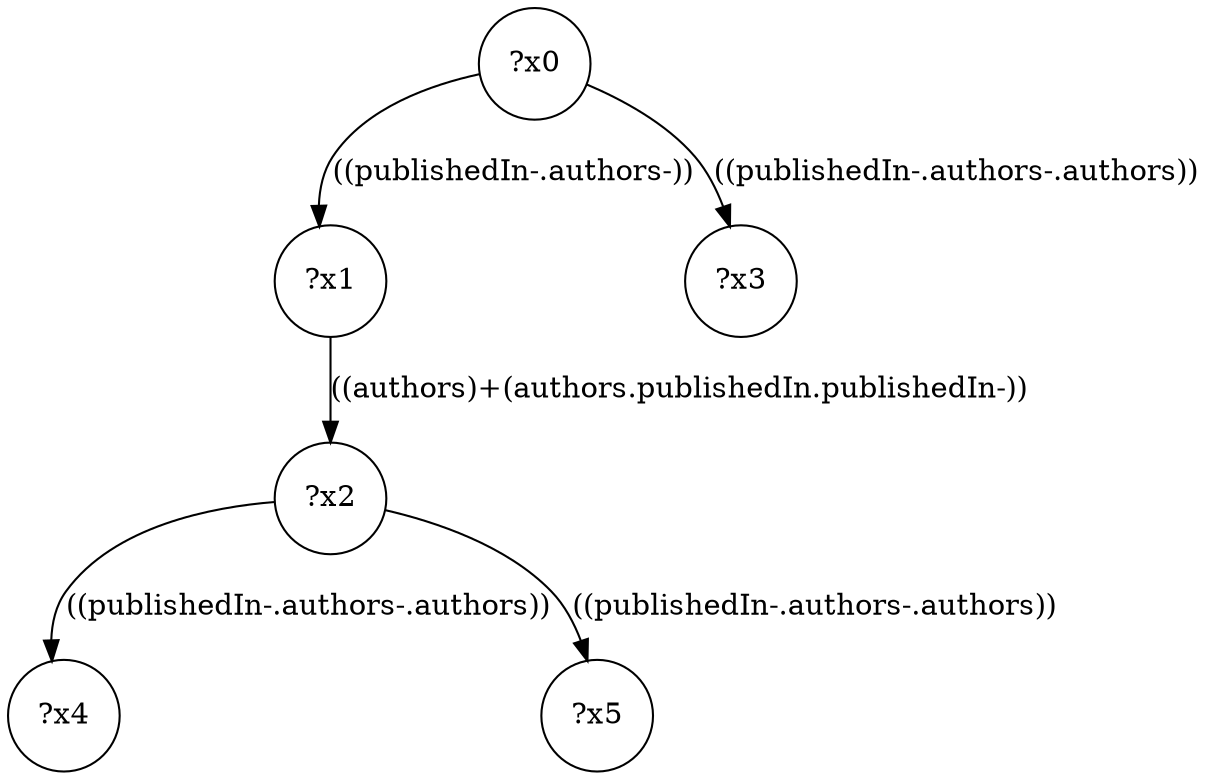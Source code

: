 digraph g {
	x0 [shape=circle, label="?x0"];
	x1 [shape=circle, label="?x1"];
	x0 -> x1 [label="((publishedIn-.authors-))"];
	x2 [shape=circle, label="?x2"];
	x1 -> x2 [label="((authors)+(authors.publishedIn.publishedIn-))"];
	x3 [shape=circle, label="?x3"];
	x0 -> x3 [label="((publishedIn-.authors-.authors))"];
	x4 [shape=circle, label="?x4"];
	x2 -> x4 [label="((publishedIn-.authors-.authors))"];
	x5 [shape=circle, label="?x5"];
	x2 -> x5 [label="((publishedIn-.authors-.authors))"];
}
